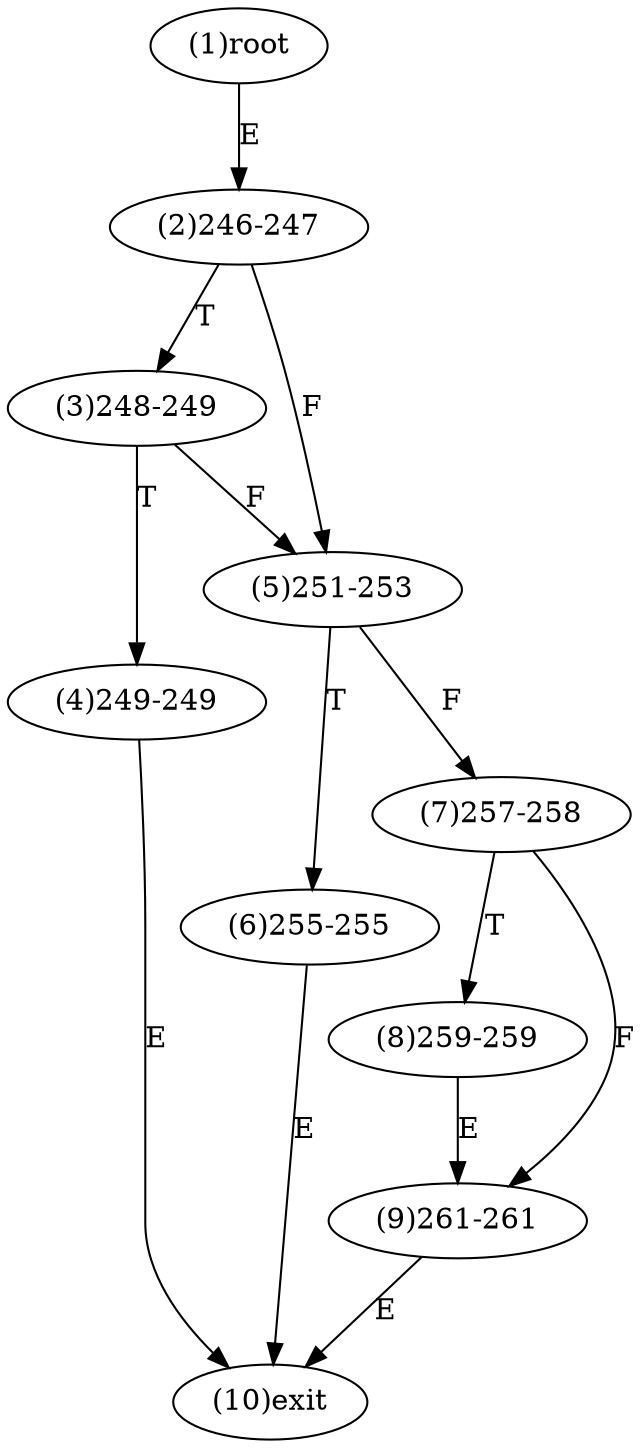 digraph "" { 
1[ label="(1)root"];
2[ label="(2)246-247"];
3[ label="(3)248-249"];
4[ label="(4)249-249"];
5[ label="(5)251-253"];
6[ label="(6)255-255"];
7[ label="(7)257-258"];
8[ label="(8)259-259"];
9[ label="(9)261-261"];
10[ label="(10)exit"];
1->2[ label="E"];
2->5[ label="F"];
2->3[ label="T"];
3->5[ label="F"];
3->4[ label="T"];
4->10[ label="E"];
5->7[ label="F"];
5->6[ label="T"];
6->10[ label="E"];
7->9[ label="F"];
7->8[ label="T"];
8->9[ label="E"];
9->10[ label="E"];
}